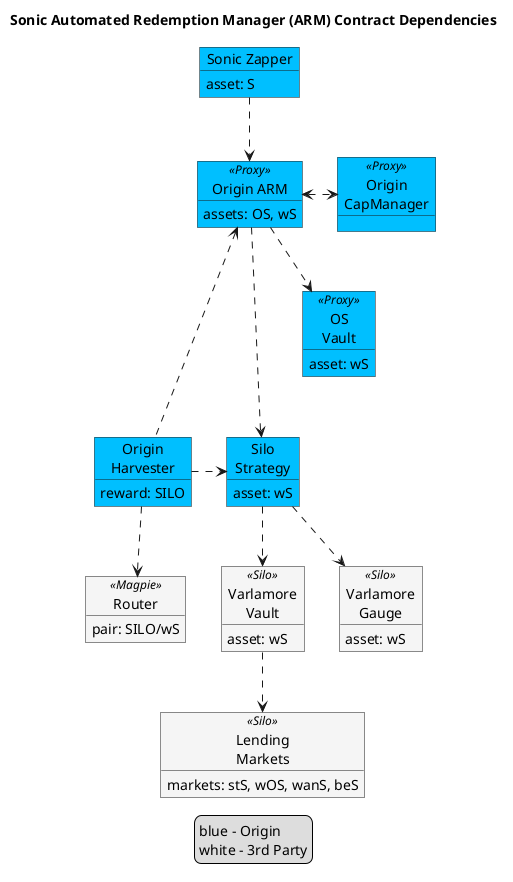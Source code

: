 @startuml

!$originColor = DeepSkyBlue
' !$originColor = WhiteSmoke
!$newColor = LightGreen
!$changedColor = Orange
!$thirdPartyColor = WhiteSmoke

legend
blue - Origin
' green - new
' orange - changed
white - 3rd Party
end legend

title "Sonic Automated Redemption Manager (ARM) Contract Dependencies"


object "Sonic Zapper" as zap #$originColor {
    asset: S
}

object "Origin ARM" as originArm <<Proxy>> #$originColor {
    assets: OS, wS
}

' object "Beets ARM" as beetsArm <<Proxy>> #$originColor {
' }

' object "Angles ARM" as anglesArm <<Proxy>> #$originColor {
' }

' object "CapManager" as capMan <<Proxy>> #$originColor {
' }
object "Origin\nCapManager" as osCapMan <<Proxy>> #$originColor {
}
' object "Beets\nCapManager" as stCapMan <<Proxy>> #$originColor {
' }
' object "Angles\nCapManager" as anCapMan <<Proxy>> #$originColor {
' }


' object "ARM" as arm <<Proxy>> #$originColor {
' }
' object "Strategy" as strat <<Proxy>> #$originColor {
' }

object "Silo\nStrategy" as siloStrategy #$originColor {
    asset: wS
}

object "Varlamore\nVault" as siloVault <<Silo>> #$thirdPartyColor {
    asset: wS
}
object "Varlamore\nGauge" as siloGauge <<Silo>> #$thirdPartyColor {
    asset: wS
}

object "Lending\nMarkets" as siloLend <<Silo>> #$thirdPartyColor {
    markets: stS, wOS, wanS, beS
}
' object "Lending\nMarket\nGauge" as gauge #$thirdPartyColor {
' }
' object "Liquid\nStaking\nToken" as lst #$thirdPartyColor {
' }

object "OS\nVault" as os <<Proxy>> #$originColor {
    asset: wS
}

' object "Beets\nVault" as beets #$thirdPartyColor {
' }

' object "Angles\nVault" as angles #$thirdPartyColor {
' }

object "Origin\nHarvester" as osHarv #$originColor {
    reward: SILO
}

' object "Beets\nHarvester" as stHarv #$originColor {
' }

object "Router" as magpie <<Magpie>> #$thirdPartyColor {
    pair: SILO/wS
}

' object "Price\nProvider" as priceProvider #$originColor {
'     Assets: Silo
' }

' object "Silo\nOracle" as siloOracle #$thirdPartyColor {
' }

' arm .> strat : ERC-4626
' strat .> lend : ERC-4626
' strat ..> gauge
' arm ..> lst

zap ..> originArm
' zap ..> beetsArm
' zap ..> anglesArm

' originArm <..> capMan
' beetsArm <..> capMan
' anglesArm <..> capMan
originArm <.> osCapMan
' beetsArm <.> stCapMan
' anglesArm <..> anCapMan


originArm <... osHarv
' beetsArm <... stHarv

osHarv .> siloStrategy
' stHarv .> siloStrategy

originArm ..> siloStrategy
siloStrategy ..> siloVault
siloStrategy ..> siloGauge
siloVault ..> siloLend
' beetsArm ...> siloStrategy
' anglesArm ..> lend

originArm ..> os
' beetsArm ..> beets
' anglesArm ...> angles

osHarv ..> magpie
' stHarv ..> magpie

' osHarv ..> priceProvider
' stHarv ..> priceProvider
' priceProvider ..> siloOracle


@enduml